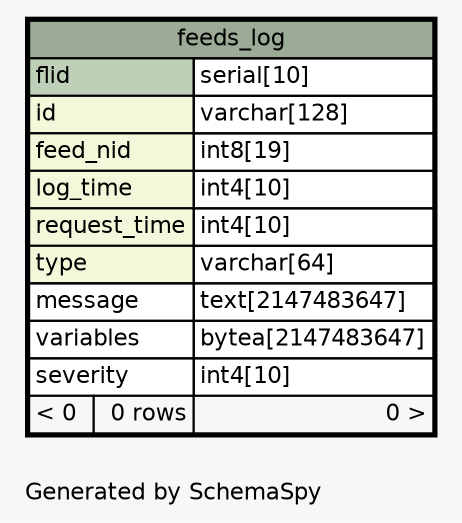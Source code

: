 // dot 2.30.1 on Mac OS X 10.8.3
// SchemaSpy rev 590
digraph "oneDegreeRelationshipsDiagram" {
  graph [
    rankdir="RL"
    bgcolor="#f7f7f7"
    label="\nGenerated by SchemaSpy"
    labeljust="l"
    nodesep="0.18"
    ranksep="0.46"
    fontname="Helvetica"
    fontsize="11"
  ];
  node [
    fontname="Helvetica"
    fontsize="11"
    shape="plaintext"
  ];
  edge [
    arrowsize="0.8"
  ];
  "feeds_log" [
    label=<
    <TABLE BORDER="2" CELLBORDER="1" CELLSPACING="0" BGCOLOR="#ffffff">
      <TR><TD COLSPAN="3" BGCOLOR="#9bab96" ALIGN="CENTER">feeds_log</TD></TR>
      <TR><TD PORT="flid" COLSPAN="2" BGCOLOR="#bed1b8" ALIGN="LEFT">flid</TD><TD PORT="flid.type" ALIGN="LEFT">serial[10]</TD></TR>
      <TR><TD PORT="id" COLSPAN="2" BGCOLOR="#f4f7da" ALIGN="LEFT">id</TD><TD PORT="id.type" ALIGN="LEFT">varchar[128]</TD></TR>
      <TR><TD PORT="feed_nid" COLSPAN="2" BGCOLOR="#f4f7da" ALIGN="LEFT">feed_nid</TD><TD PORT="feed_nid.type" ALIGN="LEFT">int8[19]</TD></TR>
      <TR><TD PORT="log_time" COLSPAN="2" BGCOLOR="#f4f7da" ALIGN="LEFT">log_time</TD><TD PORT="log_time.type" ALIGN="LEFT">int4[10]</TD></TR>
      <TR><TD PORT="request_time" COLSPAN="2" BGCOLOR="#f4f7da" ALIGN="LEFT">request_time</TD><TD PORT="request_time.type" ALIGN="LEFT">int4[10]</TD></TR>
      <TR><TD PORT="type" COLSPAN="2" BGCOLOR="#f4f7da" ALIGN="LEFT">type</TD><TD PORT="type.type" ALIGN="LEFT">varchar[64]</TD></TR>
      <TR><TD PORT="message" COLSPAN="2" ALIGN="LEFT">message</TD><TD PORT="message.type" ALIGN="LEFT">text[2147483647]</TD></TR>
      <TR><TD PORT="variables" COLSPAN="2" ALIGN="LEFT">variables</TD><TD PORT="variables.type" ALIGN="LEFT">bytea[2147483647]</TD></TR>
      <TR><TD PORT="severity" COLSPAN="2" ALIGN="LEFT">severity</TD><TD PORT="severity.type" ALIGN="LEFT">int4[10]</TD></TR>
      <TR><TD ALIGN="LEFT" BGCOLOR="#f7f7f7">&lt; 0</TD><TD ALIGN="RIGHT" BGCOLOR="#f7f7f7">0 rows</TD><TD ALIGN="RIGHT" BGCOLOR="#f7f7f7">0 &gt;</TD></TR>
    </TABLE>>
    URL="feeds_log.html"
    tooltip="feeds_log"
  ];
}
